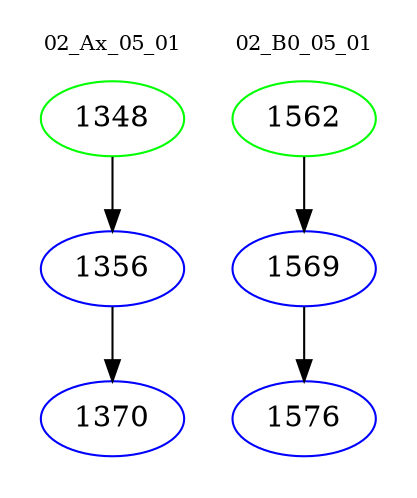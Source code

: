 digraph{
subgraph cluster_0 {
color = white
label = "02_Ax_05_01";
fontsize=10;
T0_1348 [label="1348", color="green"]
T0_1348 -> T0_1356 [color="black"]
T0_1356 [label="1356", color="blue"]
T0_1356 -> T0_1370 [color="black"]
T0_1370 [label="1370", color="blue"]
}
subgraph cluster_1 {
color = white
label = "02_B0_05_01";
fontsize=10;
T1_1562 [label="1562", color="green"]
T1_1562 -> T1_1569 [color="black"]
T1_1569 [label="1569", color="blue"]
T1_1569 -> T1_1576 [color="black"]
T1_1576 [label="1576", color="blue"]
}
}
